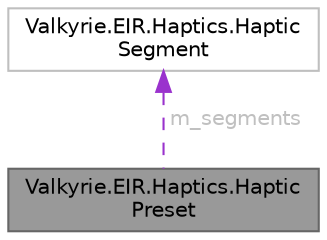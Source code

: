 digraph "Valkyrie.EIR.Haptics.HapticPreset"
{
 // LATEX_PDF_SIZE
  bgcolor="transparent";
  edge [fontname=Helvetica,fontsize=10,labelfontname=Helvetica,labelfontsize=10];
  node [fontname=Helvetica,fontsize=10,shape=box,height=0.2,width=0.4];
  Node1 [id="Node000001",label="Valkyrie.EIR.Haptics.Haptic\lPreset",height=0.2,width=0.4,color="gray40", fillcolor="grey60", style="filled", fontcolor="black",tooltip="A series of segments and segments which dictate what intensities a HapticPresetRunner should output w..."];
  Node2 -> Node1 [id="edge1_Node000001_Node000002",dir="back",color="darkorchid3",style="dashed",tooltip=" ",label=" m_segments",fontcolor="grey" ];
  Node2 [id="Node000002",label="Valkyrie.EIR.Haptics.Haptic\lSegment",height=0.2,width=0.4,color="grey75", fillcolor="white", style="filled",URL="$d4/da1/struct_valkyrie_1_1_e_i_r_1_1_haptics_1_1_haptic_segment.html",tooltip=" "];
}
